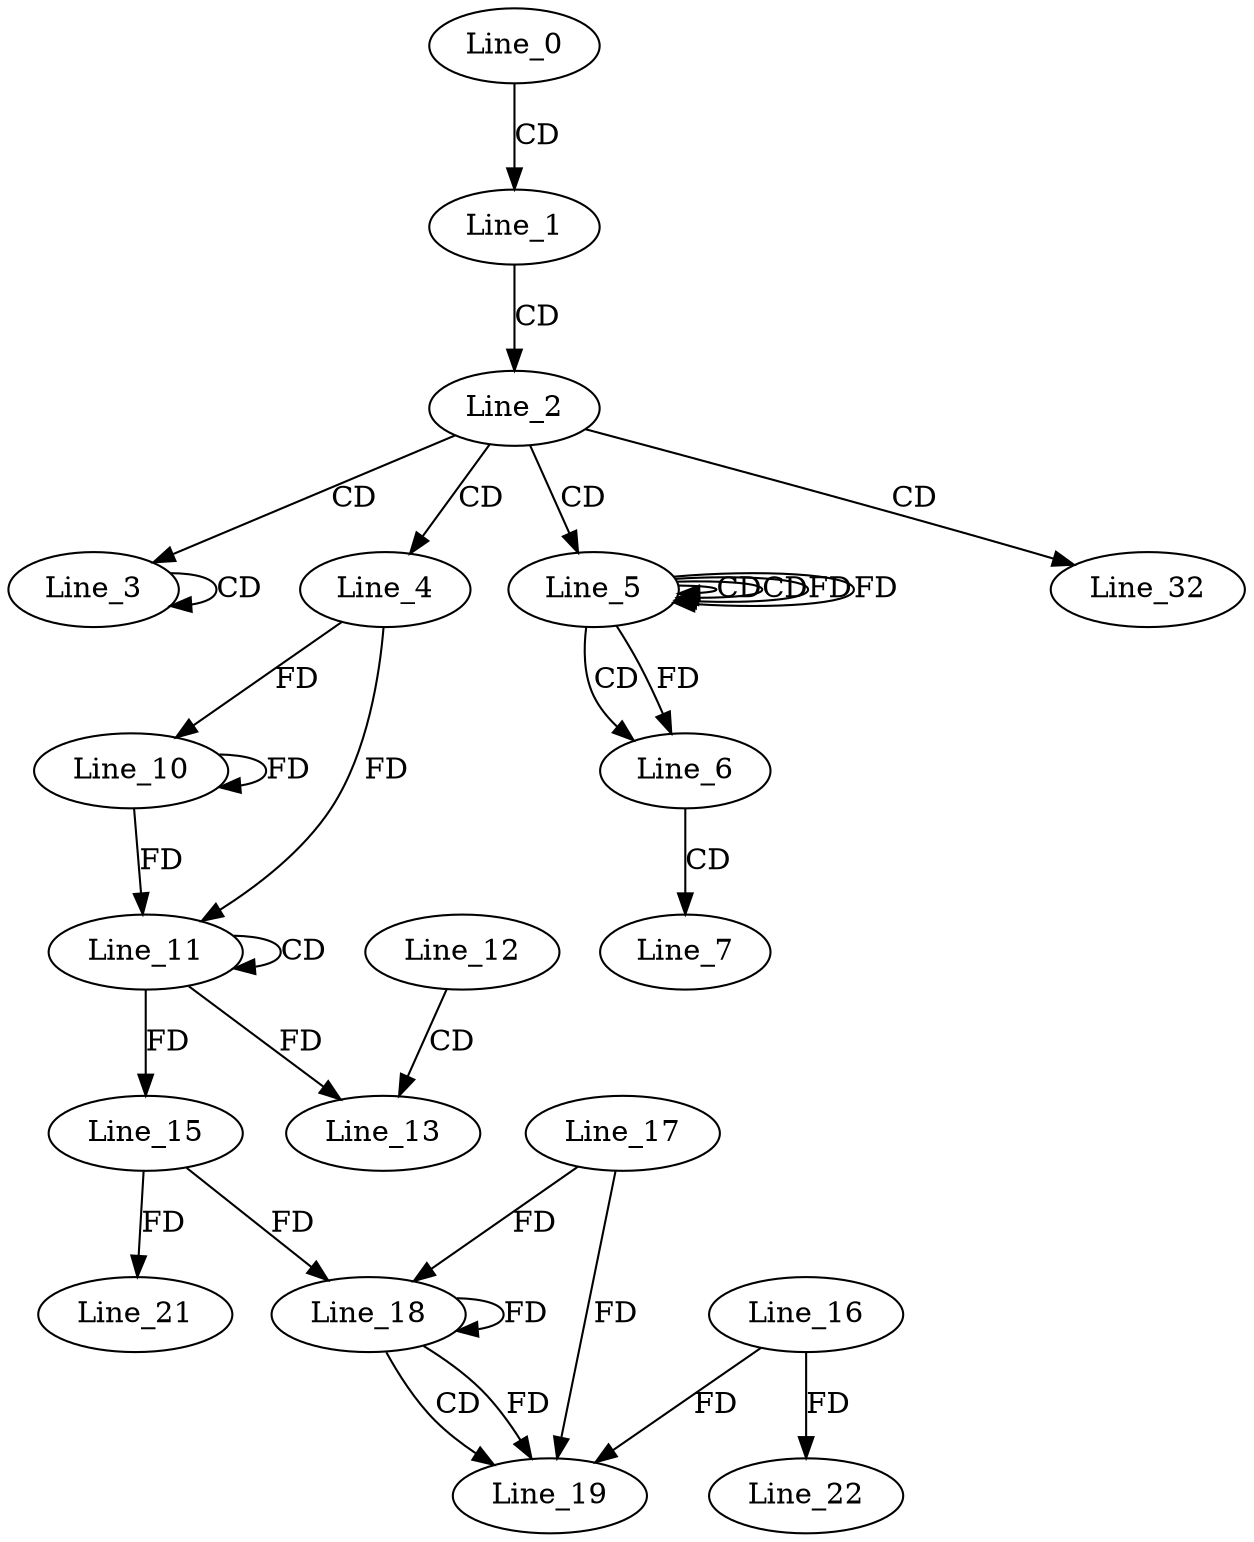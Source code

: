 digraph G {
  Line_0;
  Line_1;
  Line_2;
  Line_3;
  Line_3;
  Line_4;
  Line_5;
  Line_5;
  Line_5;
  Line_6;
  Line_7;
  Line_10;
  Line_11;
  Line_11;
  Line_12;
  Line_13;
  Line_15;
  Line_18;
  Line_17;
  Line_18;
  Line_15;
  Line_18;
  Line_19;
  Line_16;
  Line_21;
  Line_22;
  Line_32;
  Line_0 -> Line_1 [ label="CD" ];
  Line_1 -> Line_2 [ label="CD" ];
  Line_2 -> Line_3 [ label="CD" ];
  Line_3 -> Line_3 [ label="CD" ];
  Line_2 -> Line_4 [ label="CD" ];
  Line_2 -> Line_5 [ label="CD" ];
  Line_5 -> Line_5 [ label="CD" ];
  Line_5 -> Line_5 [ label="CD" ];
  Line_5 -> Line_5 [ label="FD" ];
  Line_5 -> Line_6 [ label="CD" ];
  Line_5 -> Line_6 [ label="FD" ];
  Line_6 -> Line_7 [ label="CD" ];
  Line_10 -> Line_10 [ label="FD" ];
  Line_4 -> Line_10 [ label="FD" ];
  Line_11 -> Line_11 [ label="CD" ];
  Line_10 -> Line_11 [ label="FD" ];
  Line_4 -> Line_11 [ label="FD" ];
  Line_12 -> Line_13 [ label="CD" ];
  Line_11 -> Line_13 [ label="FD" ];
  Line_11 -> Line_15 [ label="FD" ];
  Line_18 -> Line_18 [ label="FD" ];
  Line_17 -> Line_18 [ label="FD" ];
  Line_15 -> Line_18 [ label="FD" ];
  Line_18 -> Line_19 [ label="CD" ];
  Line_16 -> Line_19 [ label="FD" ];
  Line_18 -> Line_19 [ label="FD" ];
  Line_17 -> Line_19 [ label="FD" ];
  Line_15 -> Line_21 [ label="FD" ];
  Line_16 -> Line_22 [ label="FD" ];
  Line_2 -> Line_32 [ label="CD" ];
  Line_5 -> Line_5 [ label="FD" ];
}
